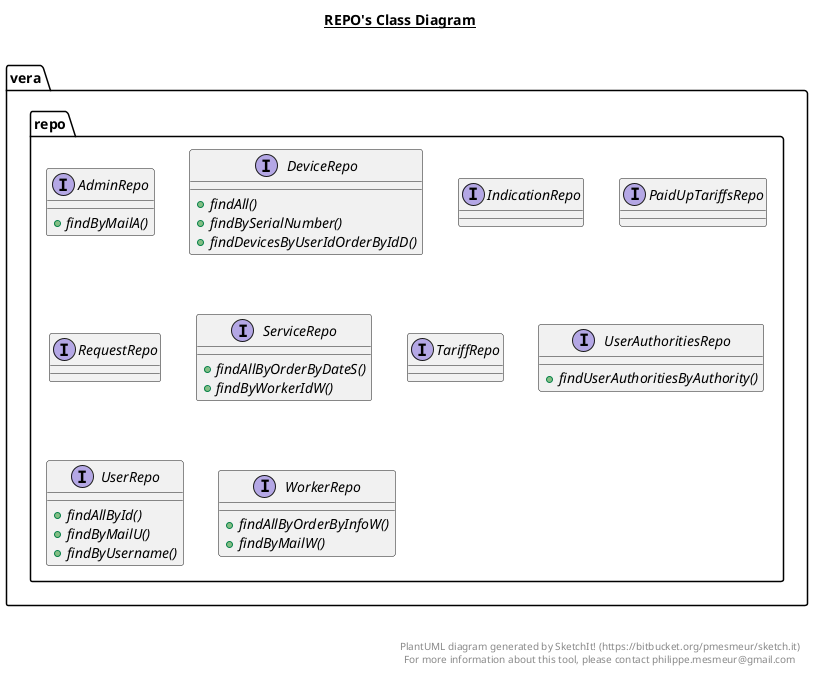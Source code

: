 @startuml

title __REPO's Class Diagram__\n

  namespace vera {
    namespace repo {
      interface vera.repo.AdminRepo {
          {abstract} + findByMailA()
      }
    }
  }
  

  namespace vera {
    namespace repo {
      interface vera.repo.DeviceRepo {
          {abstract} + findAll()
          {abstract} + findBySerialNumber()
          {abstract} + findDevicesByUserIdOrderByIdD()
      }
    }
  }
  

  namespace vera {
    namespace repo {
      interface vera.repo.IndicationRepo {
      }
    }
  }
  

  namespace vera {
    namespace repo {
      interface vera.repo.PaidUpTariffsRepo {
      }
    }
  }
  

  namespace vera {
    namespace repo {
      interface vera.repo.RequestRepo {
      }
    }
  }
  

  namespace vera {
    namespace repo {
      interface vera.repo.ServiceRepo {
          {abstract} + findAllByOrderByDateS()
          {abstract} + findByWorkerIdW()
      }
    }
  }
  

  namespace vera {
    namespace repo {
      interface vera.repo.TariffRepo {
      }
    }
  }
  

  namespace vera {
    namespace repo {
      interface vera.repo.UserAuthoritiesRepo {
          {abstract} + findUserAuthoritiesByAuthority()
      }
    }
  }
  

  namespace vera {
    namespace repo {
      interface vera.repo.UserRepo {
          {abstract} + findAllById()
          {abstract} + findByMailU()
          {abstract} + findByUsername()
      }
    }
  }
  

  namespace vera {
    namespace repo {
      interface vera.repo.WorkerRepo {
          {abstract} + findAllByOrderByInfoW()
          {abstract} + findByMailW()
      }
    }
  }
  



right footer


PlantUML diagram generated by SketchIt! (https://bitbucket.org/pmesmeur/sketch.it)
For more information about this tool, please contact philippe.mesmeur@gmail.com
endfooter

@enduml

